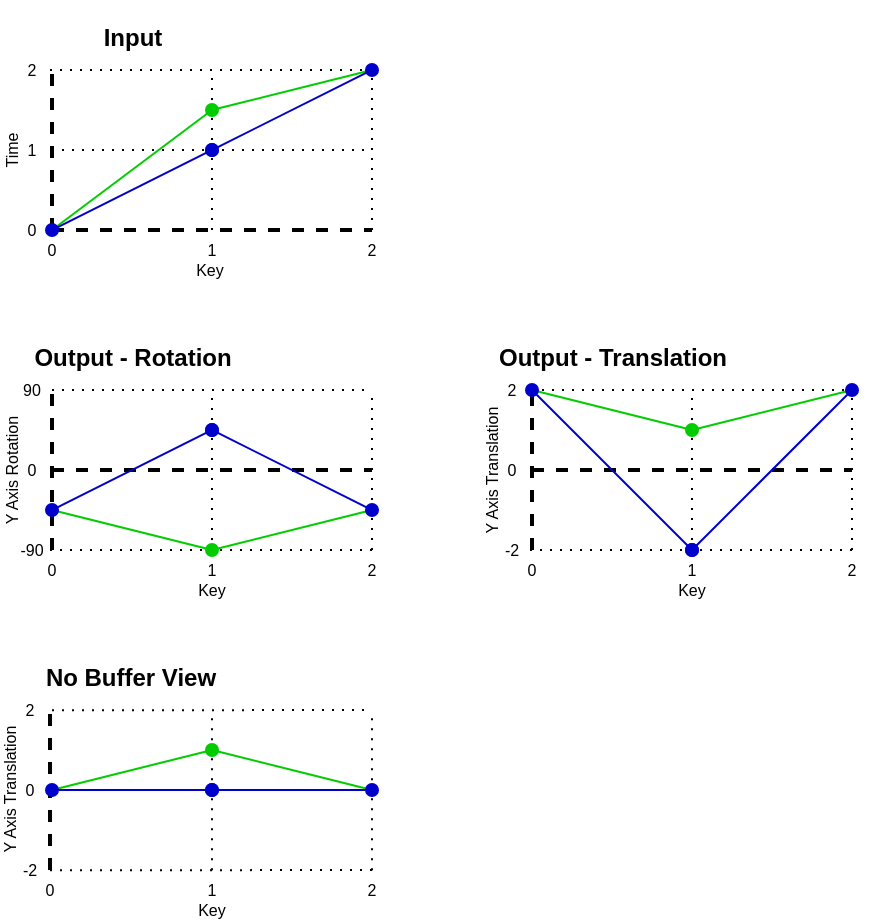 <mxfile version="10.9.6" type="device"><diagram id="oXUbaRyz24neyKYMFNNz" name="Page-1"><mxGraphModel dx="416" dy="313" grid="1" gridSize="10" guides="1" tooltips="1" connect="1" arrows="1" fold="1" page="1" pageScale="1" pageWidth="850" pageHeight="1100" math="0" shadow="0"><root><mxCell id="0"/><mxCell id="1" parent="0"/><mxCell id="FSlkavvuELPuUHtAU1es-212" value="" style="endArrow=none;dashed=1;html=1;strokeColor=#000000;fontSize=8;dashPattern=1 4;" edge="1" parent="1"><mxGeometry width="50" height="50" relative="1" as="geometry"><mxPoint x="160" y="160" as="sourcePoint"/><mxPoint x="160" y="80" as="targetPoint"/></mxGeometry></mxCell><mxCell id="FSlkavvuELPuUHtAU1es-211" value="" style="endArrow=none;dashed=1;html=1;strokeColor=#000000;fontSize=8;dashPattern=1 4;" edge="1" parent="1"><mxGeometry width="50" height="50" relative="1" as="geometry"><mxPoint x="80" y="120" as="sourcePoint"/><mxPoint x="240" y="120" as="targetPoint"/></mxGeometry></mxCell><mxCell id="FSlkavvuELPuUHtAU1es-1" value="" style="endArrow=none;html=1;dashed=1;strokeWidth=2;" edge="1" parent="1"><mxGeometry width="50" height="50" relative="1" as="geometry"><mxPoint x="320" y="320" as="sourcePoint"/><mxPoint x="320" y="240" as="targetPoint"/></mxGeometry></mxCell><mxCell id="FSlkavvuELPuUHtAU1es-2" value="" style="endArrow=none;html=1;dashed=1;strokeWidth=2;" edge="1" parent="1"><mxGeometry width="50" height="50" relative="1" as="geometry"><mxPoint x="320" y="280" as="sourcePoint"/><mxPoint x="480" y="280" as="targetPoint"/></mxGeometry></mxCell><mxCell id="FSlkavvuELPuUHtAU1es-9" value="" style="endArrow=none;html=1;dashed=1;strokeWidth=2;" edge="1" parent="1"><mxGeometry width="50" height="50" relative="1" as="geometry"><mxPoint x="80" y="160" as="sourcePoint"/><mxPoint x="80" y="80" as="targetPoint"/></mxGeometry></mxCell><mxCell id="FSlkavvuELPuUHtAU1es-10" value="" style="endArrow=none;html=1;dashed=1;strokeWidth=2;" edge="1" parent="1"><mxGeometry width="50" height="50" relative="1" as="geometry"><mxPoint x="80" y="160" as="sourcePoint"/><mxPoint x="240" y="160" as="targetPoint"/></mxGeometry></mxCell><mxCell id="FSlkavvuELPuUHtAU1es-57" value="Key" style="text;html=1;strokeColor=none;fillColor=none;align=center;verticalAlign=middle;whiteSpace=wrap;rounded=0;fontSize=8;" vertex="1" parent="1"><mxGeometry x="139" y="175" width="40" height="10" as="geometry"/></mxCell><mxCell id="FSlkavvuELPuUHtAU1es-58" value="0" style="text;html=1;strokeColor=none;fillColor=none;align=center;verticalAlign=middle;whiteSpace=wrap;rounded=0;fontSize=8;" vertex="1" parent="1"><mxGeometry x="75" y="165" width="10" height="10" as="geometry"/></mxCell><mxCell id="FSlkavvuELPuUHtAU1es-59" value="1" style="text;html=1;strokeColor=none;fillColor=none;align=center;verticalAlign=middle;whiteSpace=wrap;rounded=0;fontSize=8;" vertex="1" parent="1"><mxGeometry x="155" y="165" width="10" height="10" as="geometry"/></mxCell><mxCell id="FSlkavvuELPuUHtAU1es-60" value="2" style="text;html=1;strokeColor=none;fillColor=none;align=center;verticalAlign=middle;whiteSpace=wrap;rounded=0;fontSize=8;" vertex="1" parent="1"><mxGeometry x="235" y="165" width="10" height="10" as="geometry"/></mxCell><mxCell id="FSlkavvuELPuUHtAU1es-62" value="0" style="text;html=1;strokeColor=none;fillColor=none;align=center;verticalAlign=middle;whiteSpace=wrap;rounded=0;fontSize=8;" vertex="1" parent="1"><mxGeometry x="65" y="155" width="10" height="10" as="geometry"/></mxCell><mxCell id="FSlkavvuELPuUHtAU1es-63" value="1" style="text;html=1;strokeColor=none;fillColor=none;align=center;verticalAlign=middle;whiteSpace=wrap;rounded=0;fontSize=8;" vertex="1" parent="1"><mxGeometry x="65" y="115" width="10" height="10" as="geometry"/></mxCell><mxCell id="FSlkavvuELPuUHtAU1es-64" value="2" style="text;html=1;strokeColor=none;fillColor=none;align=center;verticalAlign=middle;whiteSpace=wrap;rounded=0;fontSize=8;" vertex="1" parent="1"><mxGeometry x="65" y="75" width="10" height="10" as="geometry"/></mxCell><mxCell id="FSlkavvuELPuUHtAU1es-65" value="Time" style="text;html=1;strokeColor=none;fillColor=none;align=center;verticalAlign=middle;whiteSpace=wrap;rounded=0;fontSize=8;rotation=-90;" vertex="1" parent="1"><mxGeometry x="40" y="115" width="40" height="10" as="geometry"/></mxCell><mxCell id="FSlkavvuELPuUHtAU1es-83" value="Key" style="text;html=1;strokeColor=none;fillColor=none;align=center;verticalAlign=middle;whiteSpace=wrap;rounded=0;fontSize=8;" vertex="1" parent="1"><mxGeometry x="380" y="335" width="40" height="10" as="geometry"/></mxCell><mxCell id="FSlkavvuELPuUHtAU1es-84" value="0" style="text;html=1;strokeColor=none;fillColor=none;align=center;verticalAlign=middle;whiteSpace=wrap;rounded=0;fontSize=8;" vertex="1" parent="1"><mxGeometry x="315" y="325" width="10" height="10" as="geometry"/></mxCell><mxCell id="FSlkavvuELPuUHtAU1es-85" value="1" style="text;html=1;strokeColor=none;fillColor=none;align=center;verticalAlign=middle;whiteSpace=wrap;rounded=0;fontSize=8;" vertex="1" parent="1"><mxGeometry x="395" y="325" width="10" height="10" as="geometry"/></mxCell><mxCell id="FSlkavvuELPuUHtAU1es-86" value="2" style="text;html=1;strokeColor=none;fillColor=none;align=center;verticalAlign=middle;whiteSpace=wrap;rounded=0;fontSize=8;" vertex="1" parent="1"><mxGeometry x="475" y="325" width="10" height="10" as="geometry"/></mxCell><mxCell id="FSlkavvuELPuUHtAU1es-87" value="-2" style="text;html=1;strokeColor=none;fillColor=none;align=center;verticalAlign=middle;whiteSpace=wrap;rounded=0;fontSize=8;" vertex="1" parent="1"><mxGeometry x="305" y="315" width="10" height="10" as="geometry"/></mxCell><mxCell id="FSlkavvuELPuUHtAU1es-88" value="0" style="text;html=1;strokeColor=none;fillColor=none;align=center;verticalAlign=middle;whiteSpace=wrap;rounded=0;fontSize=8;" vertex="1" parent="1"><mxGeometry x="305" y="275" width="10" height="10" as="geometry"/></mxCell><mxCell id="FSlkavvuELPuUHtAU1es-89" value="2" style="text;html=1;strokeColor=none;fillColor=none;align=center;verticalAlign=middle;whiteSpace=wrap;rounded=0;fontSize=8;" vertex="1" parent="1"><mxGeometry x="305" y="235" width="10" height="10" as="geometry"/></mxCell><mxCell id="FSlkavvuELPuUHtAU1es-90" value="Y Axis Translation" style="text;html=1;strokeColor=none;fillColor=none;align=center;verticalAlign=middle;whiteSpace=wrap;rounded=0;fontSize=8;rotation=-90;" vertex="1" parent="1"><mxGeometry x="265" y="275" width="70" height="10" as="geometry"/></mxCell><mxCell id="FSlkavvuELPuUHtAU1es-139" value="" style="endArrow=none;html=1;dashed=1;strokeWidth=2;" edge="1" parent="1"><mxGeometry width="50" height="50" relative="1" as="geometry"><mxPoint x="79" y="480" as="sourcePoint"/><mxPoint x="79" y="400" as="targetPoint"/></mxGeometry></mxCell><mxCell id="FSlkavvuELPuUHtAU1es-140" value="" style="endArrow=none;html=1;dashed=1;" edge="1" parent="1"><mxGeometry width="50" height="50" relative="1" as="geometry"><mxPoint x="79" y="440" as="sourcePoint"/><mxPoint x="159" y="440" as="targetPoint"/></mxGeometry></mxCell><mxCell id="FSlkavvuELPuUHtAU1es-150" value="Key" style="text;html=1;strokeColor=none;fillColor=none;align=center;verticalAlign=middle;whiteSpace=wrap;rounded=0;fontSize=8;" vertex="1" parent="1"><mxGeometry x="140" y="495" width="40" height="10" as="geometry"/></mxCell><mxCell id="FSlkavvuELPuUHtAU1es-151" value="0" style="text;html=1;strokeColor=none;fillColor=none;align=center;verticalAlign=middle;whiteSpace=wrap;rounded=0;fontSize=8;" vertex="1" parent="1"><mxGeometry x="74" y="485" width="10" height="10" as="geometry"/></mxCell><mxCell id="FSlkavvuELPuUHtAU1es-152" value="1" style="text;html=1;strokeColor=none;fillColor=none;align=center;verticalAlign=middle;whiteSpace=wrap;rounded=0;fontSize=8;" vertex="1" parent="1"><mxGeometry x="155" y="485" width="10" height="10" as="geometry"/></mxCell><mxCell id="FSlkavvuELPuUHtAU1es-153" value="2" style="text;html=1;strokeColor=none;fillColor=none;align=center;verticalAlign=middle;whiteSpace=wrap;rounded=0;fontSize=8;" vertex="1" parent="1"><mxGeometry x="235" y="485" width="10" height="10" as="geometry"/></mxCell><mxCell id="FSlkavvuELPuUHtAU1es-154" value="-2" style="text;html=1;strokeColor=none;fillColor=none;align=center;verticalAlign=middle;whiteSpace=wrap;rounded=0;fontSize=8;" vertex="1" parent="1"><mxGeometry x="64" y="475" width="10" height="10" as="geometry"/></mxCell><mxCell id="FSlkavvuELPuUHtAU1es-155" value="0" style="text;html=1;strokeColor=none;fillColor=none;align=center;verticalAlign=middle;whiteSpace=wrap;rounded=0;fontSize=8;" vertex="1" parent="1"><mxGeometry x="64" y="435" width="10" height="10" as="geometry"/></mxCell><mxCell id="FSlkavvuELPuUHtAU1es-156" value="2" style="text;html=1;strokeColor=none;fillColor=none;align=center;verticalAlign=middle;whiteSpace=wrap;rounded=0;fontSize=8;" vertex="1" parent="1"><mxGeometry x="64" y="395" width="10" height="10" as="geometry"/></mxCell><mxCell id="FSlkavvuELPuUHtAU1es-157" value="Y Axis Translation" style="text;html=1;strokeColor=none;fillColor=none;align=center;verticalAlign=middle;whiteSpace=wrap;rounded=0;fontSize=8;rotation=-90;" vertex="1" parent="1"><mxGeometry x="6.5" y="435" width="105" height="10" as="geometry"/></mxCell><mxCell id="FSlkavvuELPuUHtAU1es-174" value="" style="endArrow=none;html=1;dashed=1;strokeWidth=2;" edge="1" parent="1"><mxGeometry width="50" height="50" relative="1" as="geometry"><mxPoint x="80" y="320" as="sourcePoint"/><mxPoint x="80" y="240" as="targetPoint"/></mxGeometry></mxCell><mxCell id="FSlkavvuELPuUHtAU1es-175" value="" style="endArrow=none;html=1;dashed=1;strokeWidth=2;" edge="1" parent="1"><mxGeometry width="50" height="50" relative="1" as="geometry"><mxPoint x="80" y="280" as="sourcePoint"/><mxPoint x="240" y="280" as="targetPoint"/></mxGeometry></mxCell><mxCell id="FSlkavvuELPuUHtAU1es-185" value="Key" style="text;html=1;strokeColor=none;fillColor=none;align=center;verticalAlign=middle;whiteSpace=wrap;rounded=0;fontSize=8;" vertex="1" parent="1"><mxGeometry x="140" y="335" width="40" height="10" as="geometry"/></mxCell><mxCell id="FSlkavvuELPuUHtAU1es-186" value="0" style="text;html=1;strokeColor=none;fillColor=none;align=center;verticalAlign=middle;whiteSpace=wrap;rounded=0;fontSize=8;" vertex="1" parent="1"><mxGeometry x="75" y="325" width="10" height="10" as="geometry"/></mxCell><mxCell id="FSlkavvuELPuUHtAU1es-187" value="1" style="text;html=1;strokeColor=none;fillColor=none;align=center;verticalAlign=middle;whiteSpace=wrap;rounded=0;fontSize=8;" vertex="1" parent="1"><mxGeometry x="155" y="325" width="10" height="10" as="geometry"/></mxCell><mxCell id="FSlkavvuELPuUHtAU1es-188" value="2" style="text;html=1;strokeColor=none;fillColor=none;align=center;verticalAlign=middle;whiteSpace=wrap;rounded=0;fontSize=8;" vertex="1" parent="1"><mxGeometry x="235" y="325" width="10" height="10" as="geometry"/></mxCell><mxCell id="FSlkavvuELPuUHtAU1es-189" value="-90" style="text;html=1;strokeColor=none;fillColor=none;align=center;verticalAlign=middle;whiteSpace=wrap;rounded=0;fontSize=8;" vertex="1" parent="1"><mxGeometry x="65" y="315" width="10" height="10" as="geometry"/></mxCell><mxCell id="FSlkavvuELPuUHtAU1es-190" value="0" style="text;html=1;strokeColor=none;fillColor=none;align=center;verticalAlign=middle;whiteSpace=wrap;rounded=0;fontSize=8;" vertex="1" parent="1"><mxGeometry x="65" y="275" width="10" height="10" as="geometry"/></mxCell><mxCell id="FSlkavvuELPuUHtAU1es-191" value="90" style="text;html=1;strokeColor=none;fillColor=none;align=center;verticalAlign=middle;whiteSpace=wrap;rounded=0;fontSize=8;" vertex="1" parent="1"><mxGeometry x="65" y="235" width="10" height="10" as="geometry"/></mxCell><mxCell id="FSlkavvuELPuUHtAU1es-192" value="Y Axis Rotation" style="text;html=1;strokeColor=none;fillColor=none;align=center;verticalAlign=middle;whiteSpace=wrap;rounded=0;fontSize=8;rotation=-90;" vertex="1" parent="1"><mxGeometry x="25" y="275" width="70" height="10" as="geometry"/></mxCell><mxCell id="FSlkavvuELPuUHtAU1es-213" value="" style="endArrow=none;dashed=1;html=1;strokeColor=#000000;fontSize=8;dashPattern=1 4;" edge="1" parent="1"><mxGeometry width="50" height="50" relative="1" as="geometry"><mxPoint x="240" y="160" as="sourcePoint"/><mxPoint x="240" y="80" as="targetPoint"/></mxGeometry></mxCell><mxCell id="FSlkavvuELPuUHtAU1es-214" value="" style="endArrow=none;dashed=1;html=1;strokeColor=#000000;fontSize=8;dashPattern=1 4;" edge="1" parent="1"><mxGeometry width="50" height="50" relative="1" as="geometry"><mxPoint x="79" y="80" as="sourcePoint"/><mxPoint x="240" y="80" as="targetPoint"/></mxGeometry></mxCell><mxCell id="FSlkavvuELPuUHtAU1es-223" value="" style="endArrow=none;dashed=1;html=1;strokeColor=#000000;fontSize=8;dashPattern=1 4;" edge="1" parent="1"><mxGeometry width="50" height="50" relative="1" as="geometry"><mxPoint x="319" y="320" as="sourcePoint"/><mxPoint x="480" y="320" as="targetPoint"/></mxGeometry></mxCell><mxCell id="FSlkavvuELPuUHtAU1es-224" value="" style="endArrow=none;dashed=1;html=1;strokeColor=#000000;fontSize=8;dashPattern=1 4;" edge="1" parent="1"><mxGeometry width="50" height="50" relative="1" as="geometry"><mxPoint x="400" y="320" as="sourcePoint"/><mxPoint x="400" y="240" as="targetPoint"/></mxGeometry></mxCell><mxCell id="FSlkavvuELPuUHtAU1es-225" value="" style="endArrow=none;dashed=1;html=1;strokeColor=#000000;fontSize=8;dashPattern=1 4;" edge="1" parent="1"><mxGeometry width="50" height="50" relative="1" as="geometry"><mxPoint x="480" y="320" as="sourcePoint"/><mxPoint x="480" y="240" as="targetPoint"/></mxGeometry></mxCell><mxCell id="FSlkavvuELPuUHtAU1es-226" value="" style="endArrow=none;dashed=1;html=1;strokeColor=#000000;fontSize=8;dashPattern=1 4;" edge="1" parent="1"><mxGeometry width="50" height="50" relative="1" as="geometry"><mxPoint x="320" y="240" as="sourcePoint"/><mxPoint x="480" y="240" as="targetPoint"/></mxGeometry></mxCell><mxCell id="FSlkavvuELPuUHtAU1es-235" value="" style="endArrow=none;dashed=1;html=1;strokeColor=#000000;fontSize=8;dashPattern=1 4;" edge="1" parent="1"><mxGeometry width="50" height="50" relative="1" as="geometry"><mxPoint x="79" y="480.167" as="sourcePoint"/><mxPoint x="240" y="480" as="targetPoint"/></mxGeometry></mxCell><mxCell id="FSlkavvuELPuUHtAU1es-236" value="" style="endArrow=none;dashed=1;html=1;strokeColor=#000000;fontSize=8;dashPattern=1 4;" edge="1" parent="1"><mxGeometry width="50" height="50" relative="1" as="geometry"><mxPoint x="160" y="480.167" as="sourcePoint"/><mxPoint x="160" y="400.167" as="targetPoint"/></mxGeometry></mxCell><mxCell id="FSlkavvuELPuUHtAU1es-237" value="" style="endArrow=none;dashed=1;html=1;strokeColor=#000000;fontSize=8;dashPattern=1 4;" edge="1" parent="1"><mxGeometry width="50" height="50" relative="1" as="geometry"><mxPoint x="240" y="480.167" as="sourcePoint"/><mxPoint x="240" y="400.167" as="targetPoint"/></mxGeometry></mxCell><mxCell id="FSlkavvuELPuUHtAU1es-238" value="" style="endArrow=none;dashed=1;html=1;strokeColor=#000000;fontSize=8;dashPattern=1 4;" edge="1" parent="1"><mxGeometry width="50" height="50" relative="1" as="geometry"><mxPoint x="80" y="400.167" as="sourcePoint"/><mxPoint x="240" y="400" as="targetPoint"/></mxGeometry></mxCell><mxCell id="FSlkavvuELPuUHtAU1es-257" value="" style="endArrow=none;dashed=1;html=1;strokeColor=#000000;fontSize=8;dashPattern=1 4;" edge="1" parent="1"><mxGeometry width="50" height="50" relative="1" as="geometry"><mxPoint x="80" y="240" as="sourcePoint"/><mxPoint x="240" y="240" as="targetPoint"/></mxGeometry></mxCell><mxCell id="FSlkavvuELPuUHtAU1es-258" value="" style="endArrow=none;dashed=1;html=1;strokeColor=#000000;fontSize=8;dashPattern=1 4;" edge="1" parent="1"><mxGeometry width="50" height="50" relative="1" as="geometry"><mxPoint x="160" y="320" as="sourcePoint"/><mxPoint x="160" y="240" as="targetPoint"/></mxGeometry></mxCell><mxCell id="FSlkavvuELPuUHtAU1es-260" value="" style="endArrow=none;dashed=1;html=1;strokeColor=#000000;fontSize=8;dashPattern=1 4;" edge="1" parent="1"><mxGeometry width="50" height="50" relative="1" as="geometry"><mxPoint x="79" y="320" as="sourcePoint"/><mxPoint x="240" y="320" as="targetPoint"/></mxGeometry></mxCell><mxCell id="FSlkavvuELPuUHtAU1es-259" value="" style="endArrow=none;dashed=1;html=1;strokeColor=#000000;fontSize=8;dashPattern=1 4;" edge="1" parent="1"><mxGeometry width="50" height="50" relative="1" as="geometry"><mxPoint x="240" y="320" as="sourcePoint"/><mxPoint x="240" y="240" as="targetPoint"/></mxGeometry></mxCell><mxCell id="FSlkavvuELPuUHtAU1es-269" value="&lt;font style=&quot;font-size: 12px&quot;&gt;Input&lt;/font&gt;" style="text;strokeColor=none;fillColor=none;html=1;fontSize=24;fontStyle=1;verticalAlign=middle;align=center;" vertex="1" parent="1"><mxGeometry x="90" y="50" width="59" height="20" as="geometry"/></mxCell><mxCell id="FSlkavvuELPuUHtAU1es-272" value="" style="endArrow=none;html=1;endFill=0;startArrow=none;startFill=0;strokeColor=#00CC00;fillColor=#d5e8d4;" edge="1" parent="1"><mxGeometry width="50" height="50" relative="1" as="geometry"><mxPoint x="80" y="160" as="sourcePoint"/><mxPoint x="160" y="100" as="targetPoint"/></mxGeometry></mxCell><mxCell id="FSlkavvuELPuUHtAU1es-273" value="" style="endArrow=none;html=1;endFill=0;startArrow=oval;startFill=1;strokeColor=#00CC00;fillColor=#d5e8d4;" edge="1" parent="1"><mxGeometry width="50" height="50" relative="1" as="geometry"><mxPoint x="160" y="100" as="sourcePoint"/><mxPoint x="240" y="80" as="targetPoint"/></mxGeometry></mxCell><mxCell id="FSlkavvuELPuUHtAU1es-274" value="&lt;font style=&quot;font-size: 12px&quot;&gt;Output - Translation&lt;br&gt;&lt;/font&gt;" style="text;strokeColor=none;fillColor=none;html=1;fontSize=24;fontStyle=1;verticalAlign=middle;align=center;" vertex="1" parent="1"><mxGeometry x="330.5" y="210" width="59" height="20" as="geometry"/></mxCell><mxCell id="FSlkavvuELPuUHtAU1es-277" value="" style="endArrow=oval;html=1;endFill=1;startArrow=none;startFill=0;strokeColor=#00CC00;fillColor=#d5e8d4;" edge="1" parent="1"><mxGeometry width="50" height="50" relative="1" as="geometry"><mxPoint x="320" y="240" as="sourcePoint"/><mxPoint x="400" y="260" as="targetPoint"/></mxGeometry></mxCell><mxCell id="FSlkavvuELPuUHtAU1es-278" value="" style="endArrow=none;html=1;endFill=0;startArrow=none;startFill=0;strokeColor=#00CC00;fillColor=#d5e8d4;" edge="1" parent="1"><mxGeometry width="50" height="50" relative="1" as="geometry"><mxPoint x="400" y="260" as="sourcePoint"/><mxPoint x="480" y="240" as="targetPoint"/></mxGeometry></mxCell><mxCell id="FSlkavvuELPuUHtAU1es-276" value="" style="endArrow=oval;html=1;endFill=1;startArrow=oval;startFill=1;strokeColor=#0000CC;" edge="1" parent="1"><mxGeometry width="50" height="50" relative="1" as="geometry"><mxPoint x="400" y="320" as="sourcePoint"/><mxPoint x="480" y="240" as="targetPoint"/></mxGeometry></mxCell><mxCell id="FSlkavvuELPuUHtAU1es-275" value="" style="endArrow=oval;html=1;endFill=1;startArrow=oval;startFill=1;strokeColor=#0000CC;" edge="1" parent="1"><mxGeometry width="50" height="50" relative="1" as="geometry"><mxPoint x="320" y="240" as="sourcePoint"/><mxPoint x="400" y="320" as="targetPoint"/></mxGeometry></mxCell><mxCell id="FSlkavvuELPuUHtAU1es-16" value="" style="endArrow=oval;html=1;endFill=1;startArrow=oval;startFill=1;strokeColor=#0000CC;" edge="1" parent="1"><mxGeometry width="50" height="50" relative="1" as="geometry"><mxPoint x="80" y="160" as="sourcePoint"/><mxPoint x="160" y="120" as="targetPoint"/></mxGeometry></mxCell><mxCell id="FSlkavvuELPuUHtAU1es-12" value="" style="endArrow=oval;html=1;endFill=1;startArrow=oval;startFill=1;strokeColor=#0000CC;" edge="1" parent="1"><mxGeometry width="50" height="50" relative="1" as="geometry"><mxPoint x="160" y="120" as="sourcePoint"/><mxPoint x="240" y="80" as="targetPoint"/></mxGeometry></mxCell><mxCell id="FSlkavvuELPuUHtAU1es-281" value="&lt;font style=&quot;font-size: 12px&quot;&gt;Output - Rotation&lt;br&gt;&lt;/font&gt;" style="text;strokeColor=none;fillColor=none;html=1;fontSize=24;fontStyle=1;verticalAlign=middle;align=center;" vertex="1" parent="1"><mxGeometry x="90" y="210" width="59" height="20" as="geometry"/></mxCell><mxCell id="FSlkavvuELPuUHtAU1es-284" value="" style="endArrow=oval;html=1;endFill=1;startArrow=none;startFill=0;strokeColor=#00CC00;fillColor=#d5e8d4;" edge="1" parent="1"><mxGeometry width="50" height="50" relative="1" as="geometry"><mxPoint x="80" y="300" as="sourcePoint"/><mxPoint x="160" y="320" as="targetPoint"/></mxGeometry></mxCell><mxCell id="FSlkavvuELPuUHtAU1es-285" value="" style="endArrow=none;html=1;endFill=0;startArrow=none;startFill=0;strokeColor=#00CC00;fillColor=#d5e8d4;" edge="1" parent="1"><mxGeometry width="50" height="50" relative="1" as="geometry"><mxPoint x="160" y="320" as="sourcePoint"/><mxPoint x="240" y="300" as="targetPoint"/></mxGeometry></mxCell><mxCell id="FSlkavvuELPuUHtAU1es-283" value="" style="endArrow=oval;html=1;endFill=1;startArrow=oval;startFill=1;strokeColor=#0000CC;" edge="1" parent="1"><mxGeometry width="50" height="50" relative="1" as="geometry"><mxPoint x="160" y="260" as="sourcePoint"/><mxPoint x="240" y="300" as="targetPoint"/></mxGeometry></mxCell><mxCell id="FSlkavvuELPuUHtAU1es-282" value="" style="endArrow=oval;html=1;endFill=1;startArrow=oval;startFill=1;strokeColor=#0000CC;" edge="1" parent="1"><mxGeometry width="50" height="50" relative="1" as="geometry"><mxPoint x="80" y="300" as="sourcePoint"/><mxPoint x="160" y="260" as="targetPoint"/></mxGeometry></mxCell><mxCell id="FSlkavvuELPuUHtAU1es-286" value="" style="endArrow=oval;html=1;endFill=1;startArrow=none;startFill=0;strokeColor=#00CC00;fillColor=#d5e8d4;" edge="1" parent="1"><mxGeometry width="50" height="50" relative="1" as="geometry"><mxPoint x="80" y="440" as="sourcePoint"/><mxPoint x="160" y="420" as="targetPoint"/></mxGeometry></mxCell><mxCell id="FSlkavvuELPuUHtAU1es-287" value="" style="endArrow=none;html=1;endFill=0;startArrow=none;startFill=0;strokeColor=#00CC00;fillColor=#d5e8d4;" edge="1" parent="1"><mxGeometry width="50" height="50" relative="1" as="geometry"><mxPoint x="160" y="420" as="sourcePoint"/><mxPoint x="240" y="440" as="targetPoint"/></mxGeometry></mxCell><mxCell id="FSlkavvuELPuUHtAU1es-288" value="&lt;font style=&quot;font-size: 12px&quot;&gt;No Buffer View&lt;br&gt;&lt;/font&gt;" style="text;strokeColor=none;fillColor=none;html=1;fontSize=24;fontStyle=1;verticalAlign=middle;align=center;" vertex="1" parent="1"><mxGeometry x="89.5" y="370" width="59" height="20" as="geometry"/></mxCell><mxCell id="FSlkavvuELPuUHtAU1es-148" value="" style="endArrow=oval;html=1;endFill=1;startArrow=oval;startFill=1;strokeColor=#0000CC;" edge="1" parent="1"><mxGeometry width="50" height="50" relative="1" as="geometry"><mxPoint x="160" y="440" as="sourcePoint"/><mxPoint x="240" y="440" as="targetPoint"/></mxGeometry></mxCell><mxCell id="FSlkavvuELPuUHtAU1es-149" value="" style="endArrow=oval;html=1;endFill=1;startArrow=oval;startFill=1;strokeColor=#0000CC;" edge="1" parent="1"><mxGeometry width="50" height="50" relative="1" as="geometry"><mxPoint x="80" y="440" as="sourcePoint"/><mxPoint x="160" y="440" as="targetPoint"/></mxGeometry></mxCell></root></mxGraphModel></diagram></mxfile>
